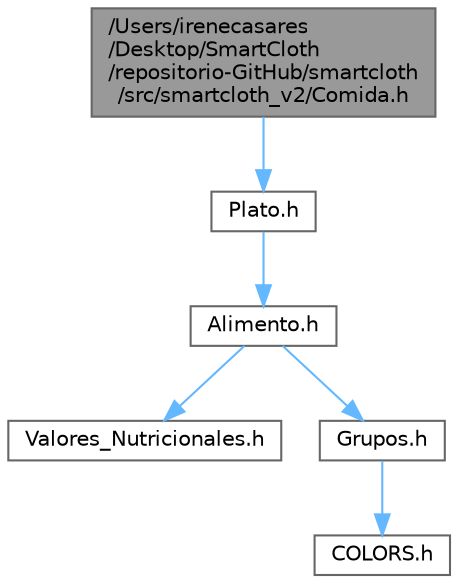 digraph "/Users/irenecasares/Desktop/SmartCloth/repositorio-GitHub/smartcloth/src/smartcloth_v2/Comida.h"
{
 // LATEX_PDF_SIZE
  bgcolor="transparent";
  edge [fontname=Helvetica,fontsize=10,labelfontname=Helvetica,labelfontsize=10];
  node [fontname=Helvetica,fontsize=10,shape=box,height=0.2,width=0.4];
  Node1 [id="Node000001",label="/Users/irenecasares\l/Desktop/SmartCloth\l/repositorio-GitHub/smartcloth\l/src/smartcloth_v2/Comida.h",height=0.2,width=0.4,color="gray40", fillcolor="grey60", style="filled", fontcolor="black",tooltip="Definición de la clase Comida que representa una comida compuesta por varios platos."];
  Node1 -> Node2 [id="edge6_Node000001_Node000002",color="steelblue1",style="solid",tooltip=" "];
  Node2 [id="Node000002",label="Plato.h",height=0.2,width=0.4,color="grey40", fillcolor="white", style="filled",URL="$_plato_8h.html",tooltip="Definición de la clase Plato que representa una plato compuesto por varios alimentos."];
  Node2 -> Node3 [id="edge7_Node000002_Node000003",color="steelblue1",style="solid",tooltip=" "];
  Node3 [id="Node000003",label="Alimento.h",height=0.2,width=0.4,color="grey40", fillcolor="white", style="filled",URL="$_alimento_8h.html",tooltip="Definición de la clase Alimento."];
  Node3 -> Node4 [id="edge8_Node000003_Node000004",color="steelblue1",style="solid",tooltip=" "];
  Node4 [id="Node000004",label="Valores_Nutricionales.h",height=0.2,width=0.4,color="grey40", fillcolor="white", style="filled",URL="$_valores___nutricionales_8h.html",tooltip="Definición de la clase ValoresNutricionales."];
  Node3 -> Node5 [id="edge9_Node000003_Node000005",color="steelblue1",style="solid",tooltip=" "];
  Node5 [id="Node000005",label="Grupos.h",height=0.2,width=0.4,color="grey40", fillcolor="white", style="filled",URL="$_grupos_8h.html",tooltip="Definiciones de grupos de alimentos."];
  Node5 -> Node6 [id="edge10_Node000005_Node000006",color="steelblue1",style="solid",tooltip=" "];
  Node6 [id="Node000006",label="COLORS.h",height=0.2,width=0.4,color="grey40", fillcolor="white", style="filled",URL="$_c_o_l_o_r_s_8h.html",tooltip="Librería para definir colores en formato RGB 5:6:5 de 16 bpp (2 bytes/pixel)"];
}
